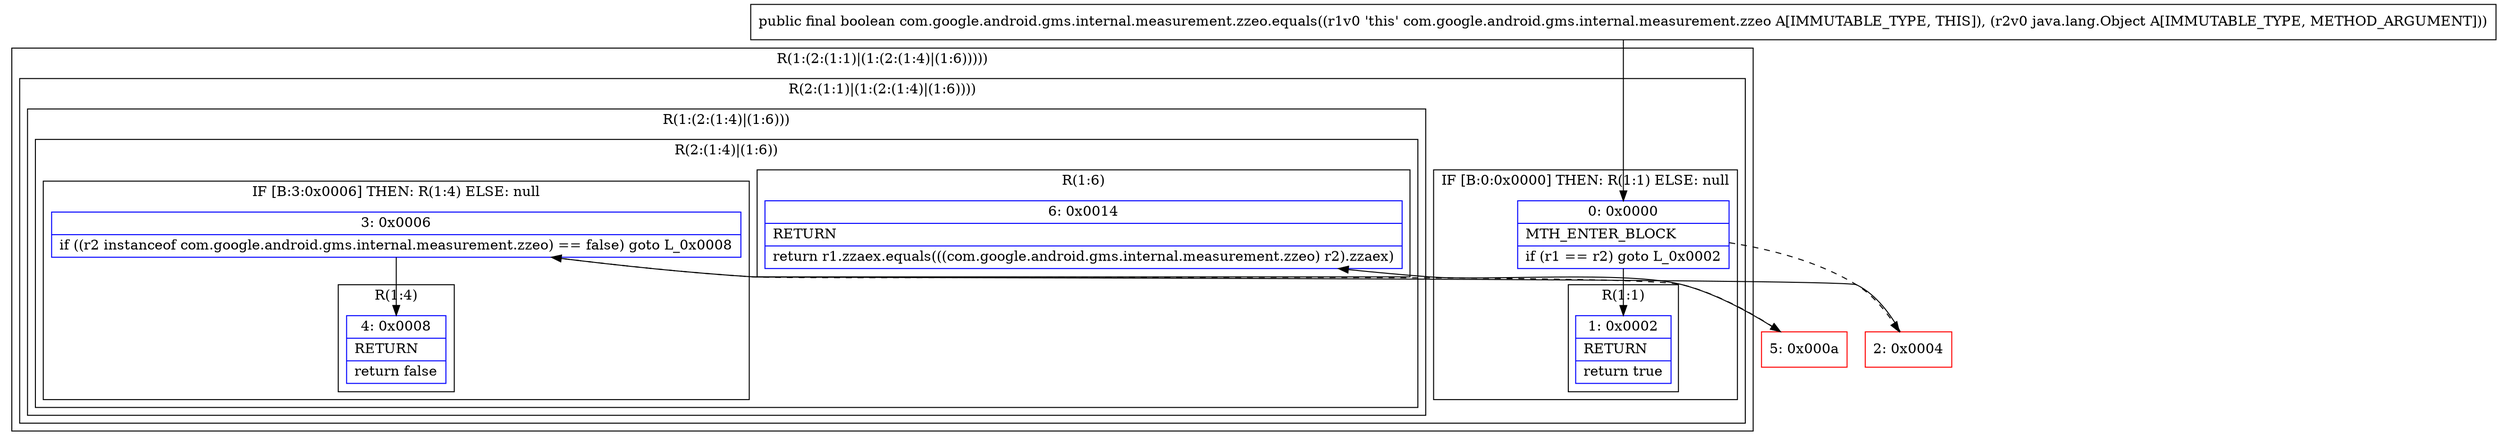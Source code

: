 digraph "CFG forcom.google.android.gms.internal.measurement.zzeo.equals(Ljava\/lang\/Object;)Z" {
subgraph cluster_Region_543693741 {
label = "R(1:(2:(1:1)|(1:(2:(1:4)|(1:6)))))";
node [shape=record,color=blue];
subgraph cluster_Region_1306582080 {
label = "R(2:(1:1)|(1:(2:(1:4)|(1:6))))";
node [shape=record,color=blue];
subgraph cluster_IfRegion_82057746 {
label = "IF [B:0:0x0000] THEN: R(1:1) ELSE: null";
node [shape=record,color=blue];
Node_0 [shape=record,label="{0\:\ 0x0000|MTH_ENTER_BLOCK\l|if (r1 == r2) goto L_0x0002\l}"];
subgraph cluster_Region_1301667295 {
label = "R(1:1)";
node [shape=record,color=blue];
Node_1 [shape=record,label="{1\:\ 0x0002|RETURN\l|return true\l}"];
}
}
subgraph cluster_Region_767562419 {
label = "R(1:(2:(1:4)|(1:6)))";
node [shape=record,color=blue];
subgraph cluster_Region_1720310167 {
label = "R(2:(1:4)|(1:6))";
node [shape=record,color=blue];
subgraph cluster_IfRegion_1117354974 {
label = "IF [B:3:0x0006] THEN: R(1:4) ELSE: null";
node [shape=record,color=blue];
Node_3 [shape=record,label="{3\:\ 0x0006|if ((r2 instanceof com.google.android.gms.internal.measurement.zzeo) == false) goto L_0x0008\l}"];
subgraph cluster_Region_553729399 {
label = "R(1:4)";
node [shape=record,color=blue];
Node_4 [shape=record,label="{4\:\ 0x0008|RETURN\l|return false\l}"];
}
}
subgraph cluster_Region_217704046 {
label = "R(1:6)";
node [shape=record,color=blue];
Node_6 [shape=record,label="{6\:\ 0x0014|RETURN\l|return r1.zzaex.equals(((com.google.android.gms.internal.measurement.zzeo) r2).zzaex)\l}"];
}
}
}
}
}
Node_2 [shape=record,color=red,label="{2\:\ 0x0004}"];
Node_5 [shape=record,color=red,label="{5\:\ 0x000a}"];
MethodNode[shape=record,label="{public final boolean com.google.android.gms.internal.measurement.zzeo.equals((r1v0 'this' com.google.android.gms.internal.measurement.zzeo A[IMMUTABLE_TYPE, THIS]), (r2v0 java.lang.Object A[IMMUTABLE_TYPE, METHOD_ARGUMENT])) }"];
MethodNode -> Node_0;
Node_0 -> Node_1;
Node_0 -> Node_2[style=dashed];
Node_3 -> Node_4;
Node_3 -> Node_5[style=dashed];
Node_2 -> Node_3;
Node_5 -> Node_6;
}

